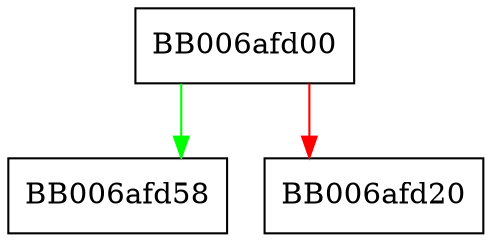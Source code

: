 digraph key_to_type_specific_der_bio {
  node [shape="box"];
  graph [splines=ortho];
  BB006afd00 -> BB006afd58 [color="green"];
  BB006afd00 -> BB006afd20 [color="red"];
}